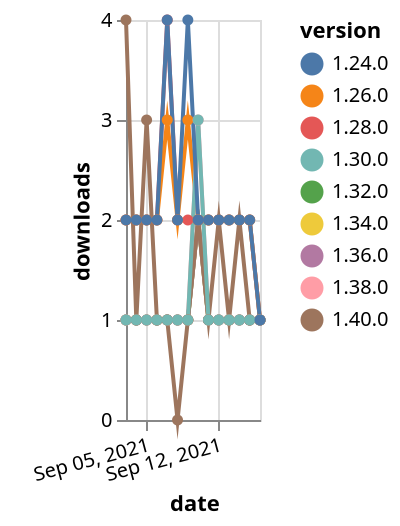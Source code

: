 {"$schema": "https://vega.github.io/schema/vega-lite/v5.json", "description": "A simple bar chart with embedded data.", "data": {"values": [{"date": "2021-09-03", "total": 168, "delta": 1, "version": "1.34.0"}, {"date": "2021-09-04", "total": 169, "delta": 1, "version": "1.34.0"}, {"date": "2021-09-05", "total": 170, "delta": 1, "version": "1.34.0"}, {"date": "2021-09-06", "total": 171, "delta": 1, "version": "1.34.0"}, {"date": "2021-09-07", "total": 172, "delta": 1, "version": "1.34.0"}, {"date": "2021-09-08", "total": 173, "delta": 1, "version": "1.34.0"}, {"date": "2021-09-09", "total": 174, "delta": 1, "version": "1.34.0"}, {"date": "2021-09-10", "total": 176, "delta": 2, "version": "1.34.0"}, {"date": "2021-09-11", "total": 177, "delta": 1, "version": "1.34.0"}, {"date": "2021-09-12", "total": 178, "delta": 1, "version": "1.34.0"}, {"date": "2021-09-13", "total": 179, "delta": 1, "version": "1.34.0"}, {"date": "2021-09-14", "total": 180, "delta": 1, "version": "1.34.0"}, {"date": "2021-09-15", "total": 181, "delta": 1, "version": "1.34.0"}, {"date": "2021-09-16", "total": 182, "delta": 1, "version": "1.34.0"}, {"date": "2021-09-03", "total": 192, "delta": 1, "version": "1.32.0"}, {"date": "2021-09-04", "total": 193, "delta": 1, "version": "1.32.0"}, {"date": "2021-09-05", "total": 194, "delta": 1, "version": "1.32.0"}, {"date": "2021-09-06", "total": 195, "delta": 1, "version": "1.32.0"}, {"date": "2021-09-07", "total": 196, "delta": 1, "version": "1.32.0"}, {"date": "2021-09-08", "total": 197, "delta": 1, "version": "1.32.0"}, {"date": "2021-09-09", "total": 198, "delta": 1, "version": "1.32.0"}, {"date": "2021-09-10", "total": 200, "delta": 2, "version": "1.32.0"}, {"date": "2021-09-11", "total": 201, "delta": 1, "version": "1.32.0"}, {"date": "2021-09-12", "total": 202, "delta": 1, "version": "1.32.0"}, {"date": "2021-09-13", "total": 203, "delta": 1, "version": "1.32.0"}, {"date": "2021-09-14", "total": 204, "delta": 1, "version": "1.32.0"}, {"date": "2021-09-15", "total": 205, "delta": 1, "version": "1.32.0"}, {"date": "2021-09-16", "total": 206, "delta": 1, "version": "1.32.0"}, {"date": "2021-09-03", "total": 2412, "delta": 2, "version": "1.28.0"}, {"date": "2021-09-04", "total": 2414, "delta": 2, "version": "1.28.0"}, {"date": "2021-09-05", "total": 2416, "delta": 2, "version": "1.28.0"}, {"date": "2021-09-06", "total": 2418, "delta": 2, "version": "1.28.0"}, {"date": "2021-09-07", "total": 2422, "delta": 4, "version": "1.28.0"}, {"date": "2021-09-08", "total": 2424, "delta": 2, "version": "1.28.0"}, {"date": "2021-09-09", "total": 2426, "delta": 2, "version": "1.28.0"}, {"date": "2021-09-10", "total": 2428, "delta": 2, "version": "1.28.0"}, {"date": "2021-09-11", "total": 2430, "delta": 2, "version": "1.28.0"}, {"date": "2021-09-12", "total": 2432, "delta": 2, "version": "1.28.0"}, {"date": "2021-09-13", "total": 2434, "delta": 2, "version": "1.28.0"}, {"date": "2021-09-14", "total": 2436, "delta": 2, "version": "1.28.0"}, {"date": "2021-09-15", "total": 2438, "delta": 2, "version": "1.28.0"}, {"date": "2021-09-16", "total": 2439, "delta": 1, "version": "1.28.0"}, {"date": "2021-09-03", "total": 2576, "delta": 2, "version": "1.26.0"}, {"date": "2021-09-04", "total": 2578, "delta": 2, "version": "1.26.0"}, {"date": "2021-09-05", "total": 2580, "delta": 2, "version": "1.26.0"}, {"date": "2021-09-06", "total": 2582, "delta": 2, "version": "1.26.0"}, {"date": "2021-09-07", "total": 2585, "delta": 3, "version": "1.26.0"}, {"date": "2021-09-08", "total": 2587, "delta": 2, "version": "1.26.0"}, {"date": "2021-09-09", "total": 2590, "delta": 3, "version": "1.26.0"}, {"date": "2021-09-10", "total": 2592, "delta": 2, "version": "1.26.0"}, {"date": "2021-09-11", "total": 2594, "delta": 2, "version": "1.26.0"}, {"date": "2021-09-12", "total": 2596, "delta": 2, "version": "1.26.0"}, {"date": "2021-09-13", "total": 2598, "delta": 2, "version": "1.26.0"}, {"date": "2021-09-14", "total": 2600, "delta": 2, "version": "1.26.0"}, {"date": "2021-09-15", "total": 2602, "delta": 2, "version": "1.26.0"}, {"date": "2021-09-16", "total": 2603, "delta": 1, "version": "1.26.0"}, {"date": "2021-09-03", "total": 176, "delta": 1, "version": "1.38.0"}, {"date": "2021-09-04", "total": 177, "delta": 1, "version": "1.38.0"}, {"date": "2021-09-05", "total": 178, "delta": 1, "version": "1.38.0"}, {"date": "2021-09-06", "total": 179, "delta": 1, "version": "1.38.0"}, {"date": "2021-09-07", "total": 180, "delta": 1, "version": "1.38.0"}, {"date": "2021-09-08", "total": 181, "delta": 1, "version": "1.38.0"}, {"date": "2021-09-09", "total": 182, "delta": 1, "version": "1.38.0"}, {"date": "2021-09-10", "total": 185, "delta": 3, "version": "1.38.0"}, {"date": "2021-09-11", "total": 186, "delta": 1, "version": "1.38.0"}, {"date": "2021-09-12", "total": 187, "delta": 1, "version": "1.38.0"}, {"date": "2021-09-13", "total": 188, "delta": 1, "version": "1.38.0"}, {"date": "2021-09-14", "total": 189, "delta": 1, "version": "1.38.0"}, {"date": "2021-09-15", "total": 190, "delta": 1, "version": "1.38.0"}, {"date": "2021-09-16", "total": 191, "delta": 1, "version": "1.38.0"}, {"date": "2021-09-03", "total": 161, "delta": 1, "version": "1.36.0"}, {"date": "2021-09-04", "total": 162, "delta": 1, "version": "1.36.0"}, {"date": "2021-09-05", "total": 163, "delta": 1, "version": "1.36.0"}, {"date": "2021-09-06", "total": 164, "delta": 1, "version": "1.36.0"}, {"date": "2021-09-07", "total": 165, "delta": 1, "version": "1.36.0"}, {"date": "2021-09-08", "total": 166, "delta": 1, "version": "1.36.0"}, {"date": "2021-09-09", "total": 167, "delta": 1, "version": "1.36.0"}, {"date": "2021-09-10", "total": 169, "delta": 2, "version": "1.36.0"}, {"date": "2021-09-11", "total": 170, "delta": 1, "version": "1.36.0"}, {"date": "2021-09-12", "total": 171, "delta": 1, "version": "1.36.0"}, {"date": "2021-09-13", "total": 172, "delta": 1, "version": "1.36.0"}, {"date": "2021-09-14", "total": 173, "delta": 1, "version": "1.36.0"}, {"date": "2021-09-15", "total": 174, "delta": 1, "version": "1.36.0"}, {"date": "2021-09-16", "total": 175, "delta": 1, "version": "1.36.0"}, {"date": "2021-09-03", "total": 123, "delta": 4, "version": "1.40.0"}, {"date": "2021-09-04", "total": 124, "delta": 1, "version": "1.40.0"}, {"date": "2021-09-05", "total": 127, "delta": 3, "version": "1.40.0"}, {"date": "2021-09-06", "total": 128, "delta": 1, "version": "1.40.0"}, {"date": "2021-09-07", "total": 129, "delta": 1, "version": "1.40.0"}, {"date": "2021-09-08", "total": 129, "delta": 0, "version": "1.40.0"}, {"date": "2021-09-09", "total": 130, "delta": 1, "version": "1.40.0"}, {"date": "2021-09-10", "total": 132, "delta": 2, "version": "1.40.0"}, {"date": "2021-09-11", "total": 133, "delta": 1, "version": "1.40.0"}, {"date": "2021-09-12", "total": 135, "delta": 2, "version": "1.40.0"}, {"date": "2021-09-13", "total": 136, "delta": 1, "version": "1.40.0"}, {"date": "2021-09-14", "total": 138, "delta": 2, "version": "1.40.0"}, {"date": "2021-09-15", "total": 139, "delta": 1, "version": "1.40.0"}, {"date": "2021-09-16", "total": 140, "delta": 1, "version": "1.40.0"}, {"date": "2021-09-03", "total": 377, "delta": 1, "version": "1.30.0"}, {"date": "2021-09-04", "total": 378, "delta": 1, "version": "1.30.0"}, {"date": "2021-09-05", "total": 379, "delta": 1, "version": "1.30.0"}, {"date": "2021-09-06", "total": 380, "delta": 1, "version": "1.30.0"}, {"date": "2021-09-07", "total": 381, "delta": 1, "version": "1.30.0"}, {"date": "2021-09-08", "total": 382, "delta": 1, "version": "1.30.0"}, {"date": "2021-09-09", "total": 383, "delta": 1, "version": "1.30.0"}, {"date": "2021-09-10", "total": 386, "delta": 3, "version": "1.30.0"}, {"date": "2021-09-11", "total": 387, "delta": 1, "version": "1.30.0"}, {"date": "2021-09-12", "total": 388, "delta": 1, "version": "1.30.0"}, {"date": "2021-09-13", "total": 389, "delta": 1, "version": "1.30.0"}, {"date": "2021-09-14", "total": 390, "delta": 1, "version": "1.30.0"}, {"date": "2021-09-15", "total": 391, "delta": 1, "version": "1.30.0"}, {"date": "2021-09-16", "total": 392, "delta": 1, "version": "1.30.0"}, {"date": "2021-09-03", "total": 3067, "delta": 2, "version": "1.24.0"}, {"date": "2021-09-04", "total": 3069, "delta": 2, "version": "1.24.0"}, {"date": "2021-09-05", "total": 3071, "delta": 2, "version": "1.24.0"}, {"date": "2021-09-06", "total": 3073, "delta": 2, "version": "1.24.0"}, {"date": "2021-09-07", "total": 3077, "delta": 4, "version": "1.24.0"}, {"date": "2021-09-08", "total": 3079, "delta": 2, "version": "1.24.0"}, {"date": "2021-09-09", "total": 3083, "delta": 4, "version": "1.24.0"}, {"date": "2021-09-10", "total": 3085, "delta": 2, "version": "1.24.0"}, {"date": "2021-09-11", "total": 3087, "delta": 2, "version": "1.24.0"}, {"date": "2021-09-12", "total": 3089, "delta": 2, "version": "1.24.0"}, {"date": "2021-09-13", "total": 3091, "delta": 2, "version": "1.24.0"}, {"date": "2021-09-14", "total": 3093, "delta": 2, "version": "1.24.0"}, {"date": "2021-09-15", "total": 3095, "delta": 2, "version": "1.24.0"}, {"date": "2021-09-16", "total": 3096, "delta": 1, "version": "1.24.0"}]}, "width": "container", "mark": {"type": "line", "point": {"filled": true}}, "encoding": {"x": {"field": "date", "type": "temporal", "timeUnit": "yearmonthdate", "title": "date", "axis": {"labelAngle": -15}}, "y": {"field": "delta", "type": "quantitative", "title": "downloads"}, "color": {"field": "version", "type": "nominal"}, "tooltip": {"field": "delta"}}}